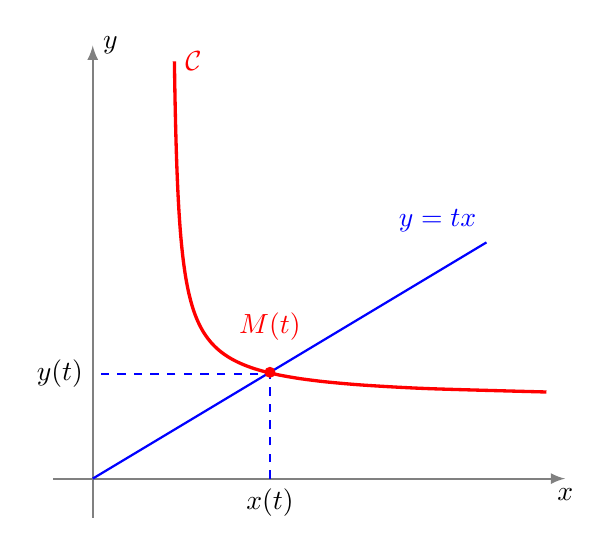\begin{tikzpicture}

% Axes
     \draw[->,>=latex,thick, gray] (-0.5,0)--(6,0) node[below,black] {$x$};
     \draw[->,>=latex,thick, gray] (0,-0.5)--(0,5.5) node[right,black] {$y$};

 \draw[thick, blue] (0,0)--(5,3) node[above left,blue] {$y=tx$};


       \node at (2.25,0) [below] {$x(t)$};
       \node at (0,1.33) [left] {$y(t)$};
       \draw[dashed, thick,blue] (2.25,0)--(2.25,1.33)--(0,1.33);
      \fill[red] (2.25,1.35) circle (2pt) node [above=8pt] {$M(t)$};





% Courbe
% Sur ]1,+\infty[
     \draw [very thick, color=red,samples=100,smooth, variable=\t,domain=1.1:5.3] plot( {(\t*\t)/(\t*\t-1)} , {\t} ) node[right]  {$\mathcal {C}$};


\end{tikzpicture}
